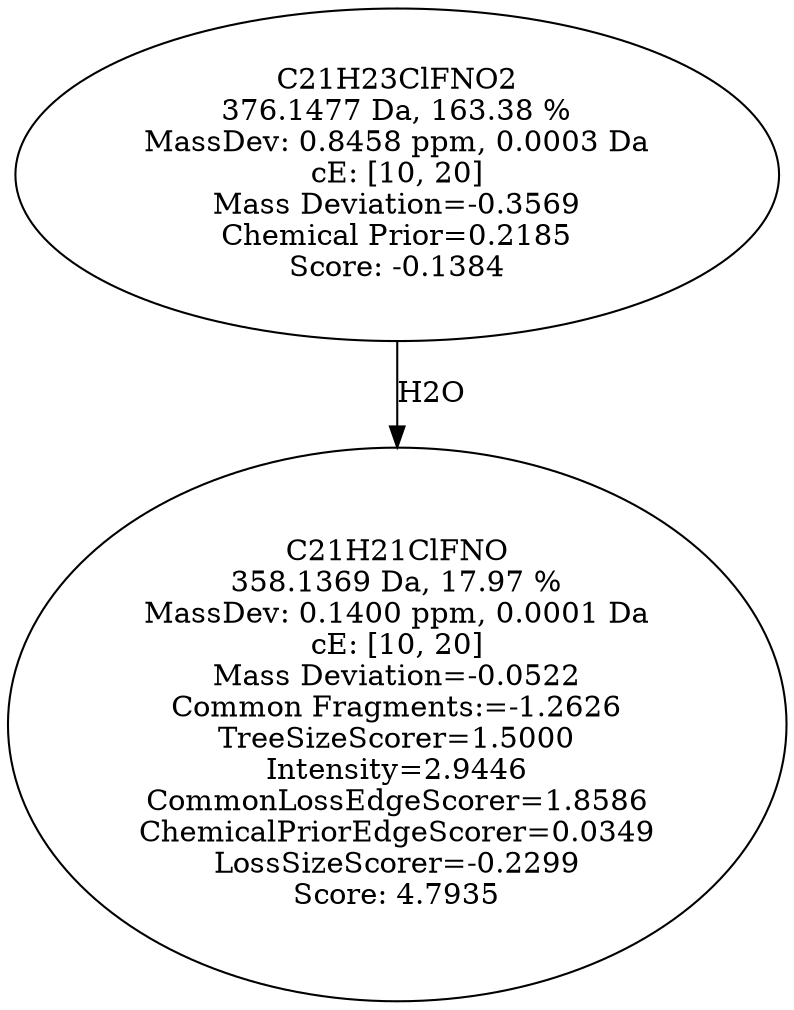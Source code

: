 strict digraph {
v1 [label="C21H21ClFNO\n358.1369 Da, 17.97 %\nMassDev: 0.1400 ppm, 0.0001 Da\ncE: [10, 20]\nMass Deviation=-0.0522\nCommon Fragments:=-1.2626\nTreeSizeScorer=1.5000\nIntensity=2.9446\nCommonLossEdgeScorer=1.8586\nChemicalPriorEdgeScorer=0.0349\nLossSizeScorer=-0.2299\nScore: 4.7935"];
v2 [label="C21H23ClFNO2\n376.1477 Da, 163.38 %\nMassDev: 0.8458 ppm, 0.0003 Da\ncE: [10, 20]\nMass Deviation=-0.3569\nChemical Prior=0.2185\nScore: -0.1384"];
v2 -> v1 [label="H2O"];
}